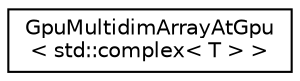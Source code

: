 digraph "Graphical Class Hierarchy"
{
  edge [fontname="Helvetica",fontsize="10",labelfontname="Helvetica",labelfontsize="10"];
  node [fontname="Helvetica",fontsize="10",shape=record];
  rankdir="LR";
  Node0 [label="GpuMultidimArrayAtGpu\l\< std::complex\< T \> \>",height=0.2,width=0.4,color="black", fillcolor="white", style="filled",URL="$classGpuMultidimArrayAtGpu.html"];
}
